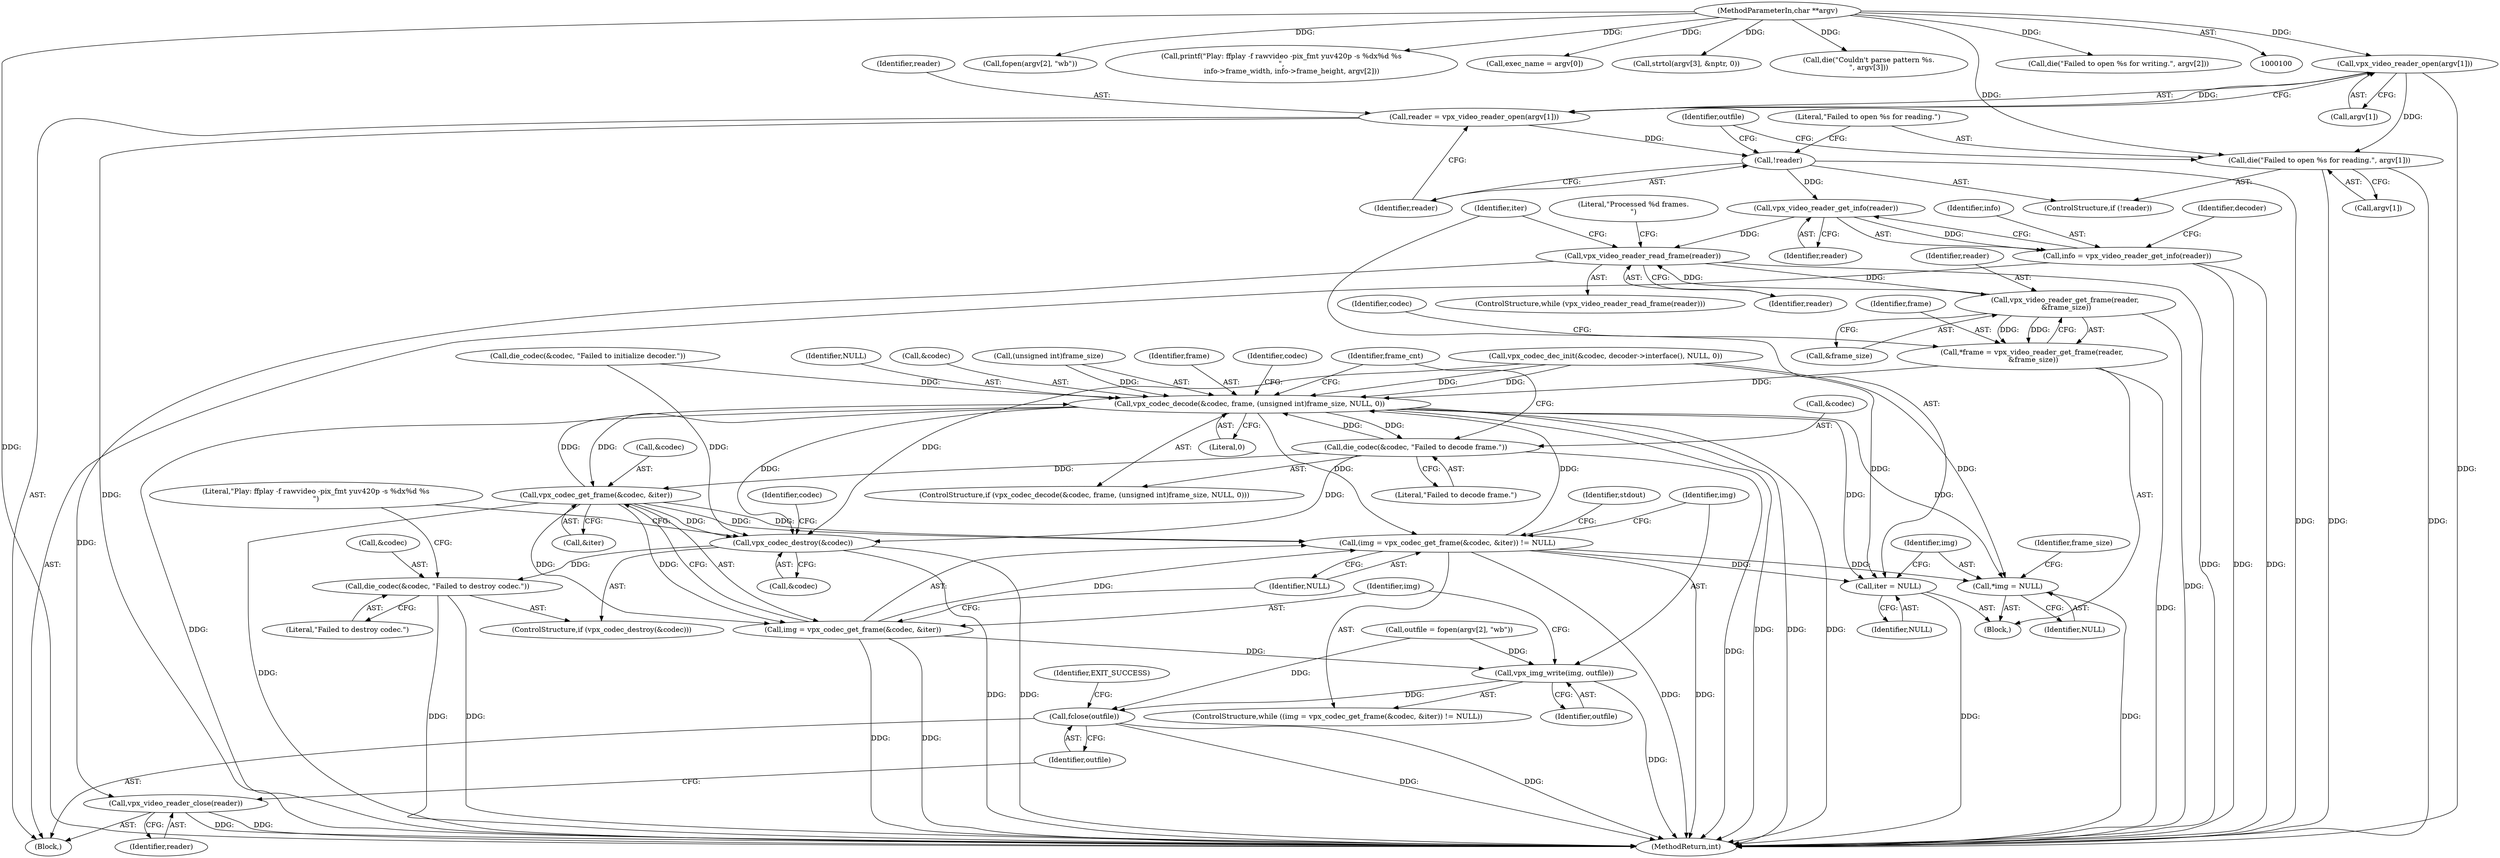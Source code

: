 digraph "0_Android_5a9753fca56f0eeb9f61e342b2fccffc364f9426_1@array" {
"1000154" [label="(Call,vpx_video_reader_open(argv[1]))"];
"1000102" [label="(MethodParameterIn,char **argv)"];
"1000152" [label="(Call,reader = vpx_video_reader_open(argv[1]))"];
"1000159" [label="(Call,!reader)"];
"1000226" [label="(Call,vpx_video_reader_get_info(reader))"];
"1000224" [label="(Call,info = vpx_video_reader_get_info(reader))"];
"1000255" [label="(Call,vpx_video_reader_read_frame(reader))"];
"1000274" [label="(Call,vpx_video_reader_get_frame(reader,\n &frame_size))"];
"1000272" [label="(Call,*frame = vpx_video_reader_get_frame(reader,\n &frame_size))"];
"1000279" [label="(Call,vpx_codec_decode(&codec, frame, (unsigned int)frame_size, NULL, 0))"];
"1000259" [label="(Call,iter = NULL)"];
"1000263" [label="(Call,*img = NULL)"];
"1000288" [label="(Call,die_codec(&codec, \"Failed to decode frame.\"))"];
"1000329" [label="(Call,vpx_codec_get_frame(&codec, &iter))"];
"1000326" [label="(Call,(img = vpx_codec_get_frame(&codec, &iter)) != NULL)"];
"1000327" [label="(Call,img = vpx_codec_get_frame(&codec, &iter))"];
"1000335" [label="(Call,vpx_img_write(img, outfile))"];
"1000369" [label="(Call,fclose(outfile))"];
"1000349" [label="(Call,vpx_codec_destroy(&codec))"];
"1000352" [label="(Call,die_codec(&codec, \"Failed to destroy codec.\"))"];
"1000367" [label="(Call,vpx_video_reader_close(reader))"];
"1000161" [label="(Call,die(\"Failed to open %s for reading.\", argv[1]))"];
"1000227" [label="(Identifier,reader)"];
"1000161" [label="(Call,die(\"Failed to open %s for reading.\", argv[1]))"];
"1000225" [label="(Identifier,info)"];
"1000335" [label="(Call,vpx_img_write(img, outfile))"];
"1000170" [label="(Call,fopen(argv[2], \"wb\"))"];
"1000257" [label="(Block,)"];
"1000160" [label="(Identifier,reader)"];
"1000159" [label="(Call,!reader)"];
"1000275" [label="(Identifier,reader)"];
"1000348" [label="(ControlStructure,if (vpx_codec_destroy(&codec)))"];
"1000356" [label="(Call,printf(\"Play: ffplay -f rawvideo -pix_fmt yuv420p -s %dx%d %s\n\",\n         info->frame_width, info->frame_height, argv[2]))"];
"1000229" [label="(Identifier,decoder)"];
"1000155" [label="(Call,argv[1])"];
"1000153" [label="(Identifier,reader)"];
"1000254" [label="(ControlStructure,while (vpx_video_reader_read_frame(reader)))"];
"1000141" [label="(Call,exec_name = argv[0])"];
"1000273" [label="(Identifier,frame)"];
"1000286" [label="(Identifier,NULL)"];
"1000244" [label="(Call,vpx_codec_dec_init(&codec, decoder->interface(), NULL, 0))"];
"1000327" [label="(Call,img = vpx_codec_get_frame(&codec, &iter))"];
"1000367" [label="(Call,vpx_video_reader_close(reader))"];
"1000291" [label="(Literal,\"Failed to decode frame.\")"];
"1000328" [label="(Identifier,img)"];
"1000182" [label="(Call,strtol(argv[3], &nptr, 0))"];
"1000219" [label="(Call,die(\"Couldn't parse pattern %s.\n\", argv[3]))"];
"1000354" [label="(Identifier,codec)"];
"1000163" [label="(Call,argv[1])"];
"1000255" [label="(Call,vpx_video_reader_read_frame(reader))"];
"1000289" [label="(Call,&codec)"];
"1000336" [label="(Identifier,img)"];
"1000372" [label="(Identifier,EXIT_SUCCESS)"];
"1000337" [label="(Identifier,outfile)"];
"1000272" [label="(Call,*frame = vpx_video_reader_get_frame(reader,\n &frame_size))"];
"1000279" [label="(Call,vpx_codec_decode(&codec, frame, (unsigned int)frame_size, NULL, 0))"];
"1000353" [label="(Call,&codec)"];
"1000293" [label="(Identifier,frame_cnt)"];
"1000224" [label="(Call,info = vpx_video_reader_get_info(reader))"];
"1000250" [label="(Call,die_codec(&codec, \"Failed to initialize decoder.\"))"];
"1000287" [label="(Literal,0)"];
"1000158" [label="(ControlStructure,if (!reader))"];
"1000334" [label="(Identifier,NULL)"];
"1000261" [label="(Identifier,NULL)"];
"1000265" [label="(Identifier,NULL)"];
"1000152" [label="(Call,reader = vpx_video_reader_open(argv[1]))"];
"1000346" [label="(Literal,\"Processed %d frames.\n\")"];
"1000355" [label="(Literal,\"Failed to destroy codec.\")"];
"1000280" [label="(Call,&codec)"];
"1000154" [label="(Call,vpx_video_reader_open(argv[1]))"];
"1000373" [label="(MethodReturn,int)"];
"1000350" [label="(Call,&codec)"];
"1000330" [label="(Call,&codec)"];
"1000370" [label="(Identifier,outfile)"];
"1000281" [label="(Identifier,codec)"];
"1000357" [label="(Literal,\"Play: ffplay -f rawvideo -pix_fmt yuv420p -s %dx%d %s\n\")"];
"1000103" [label="(Block,)"];
"1000260" [label="(Identifier,iter)"];
"1000344" [label="(Identifier,stdout)"];
"1000162" [label="(Literal,\"Failed to open %s for reading.\")"];
"1000263" [label="(Call,*img = NULL)"];
"1000226" [label="(Call,vpx_video_reader_get_info(reader))"];
"1000256" [label="(Identifier,reader)"];
"1000259" [label="(Call,iter = NULL)"];
"1000288" [label="(Call,die_codec(&codec, \"Failed to decode frame.\"))"];
"1000264" [label="(Identifier,img)"];
"1000325" [label="(ControlStructure,while ((img = vpx_codec_get_frame(&codec, &iter)) != NULL))"];
"1000169" [label="(Identifier,outfile)"];
"1000368" [label="(Identifier,reader)"];
"1000276" [label="(Call,&frame_size)"];
"1000278" [label="(ControlStructure,if (vpx_codec_decode(&codec, frame, (unsigned int)frame_size, NULL, 0)))"];
"1000283" [label="(Call,(unsigned int)frame_size)"];
"1000332" [label="(Call,&iter)"];
"1000352" [label="(Call,die_codec(&codec, \"Failed to destroy codec.\"))"];
"1000282" [label="(Identifier,frame)"];
"1000329" [label="(Call,vpx_codec_get_frame(&codec, &iter))"];
"1000369" [label="(Call,fclose(outfile))"];
"1000349" [label="(Call,vpx_codec_destroy(&codec))"];
"1000102" [label="(MethodParameterIn,char **argv)"];
"1000268" [label="(Identifier,frame_size)"];
"1000290" [label="(Identifier,codec)"];
"1000168" [label="(Call,outfile = fopen(argv[2], \"wb\"))"];
"1000175" [label="(Call,die(\"Failed to open %s for writing.\", argv[2]))"];
"1000274" [label="(Call,vpx_video_reader_get_frame(reader,\n &frame_size))"];
"1000326" [label="(Call,(img = vpx_codec_get_frame(&codec, &iter)) != NULL)"];
"1000154" -> "1000152"  [label="AST: "];
"1000154" -> "1000155"  [label="CFG: "];
"1000155" -> "1000154"  [label="AST: "];
"1000152" -> "1000154"  [label="CFG: "];
"1000154" -> "1000373"  [label="DDG: "];
"1000154" -> "1000152"  [label="DDG: "];
"1000102" -> "1000154"  [label="DDG: "];
"1000154" -> "1000161"  [label="DDG: "];
"1000102" -> "1000100"  [label="AST: "];
"1000102" -> "1000373"  [label="DDG: "];
"1000102" -> "1000141"  [label="DDG: "];
"1000102" -> "1000161"  [label="DDG: "];
"1000102" -> "1000170"  [label="DDG: "];
"1000102" -> "1000175"  [label="DDG: "];
"1000102" -> "1000182"  [label="DDG: "];
"1000102" -> "1000219"  [label="DDG: "];
"1000102" -> "1000356"  [label="DDG: "];
"1000152" -> "1000103"  [label="AST: "];
"1000153" -> "1000152"  [label="AST: "];
"1000160" -> "1000152"  [label="CFG: "];
"1000152" -> "1000373"  [label="DDG: "];
"1000152" -> "1000159"  [label="DDG: "];
"1000159" -> "1000158"  [label="AST: "];
"1000159" -> "1000160"  [label="CFG: "];
"1000160" -> "1000159"  [label="AST: "];
"1000162" -> "1000159"  [label="CFG: "];
"1000169" -> "1000159"  [label="CFG: "];
"1000159" -> "1000373"  [label="DDG: "];
"1000159" -> "1000226"  [label="DDG: "];
"1000226" -> "1000224"  [label="AST: "];
"1000226" -> "1000227"  [label="CFG: "];
"1000227" -> "1000226"  [label="AST: "];
"1000224" -> "1000226"  [label="CFG: "];
"1000226" -> "1000224"  [label="DDG: "];
"1000226" -> "1000255"  [label="DDG: "];
"1000224" -> "1000103"  [label="AST: "];
"1000225" -> "1000224"  [label="AST: "];
"1000229" -> "1000224"  [label="CFG: "];
"1000224" -> "1000373"  [label="DDG: "];
"1000224" -> "1000373"  [label="DDG: "];
"1000255" -> "1000254"  [label="AST: "];
"1000255" -> "1000256"  [label="CFG: "];
"1000256" -> "1000255"  [label="AST: "];
"1000260" -> "1000255"  [label="CFG: "];
"1000346" -> "1000255"  [label="CFG: "];
"1000255" -> "1000373"  [label="DDG: "];
"1000274" -> "1000255"  [label="DDG: "];
"1000255" -> "1000274"  [label="DDG: "];
"1000255" -> "1000367"  [label="DDG: "];
"1000274" -> "1000272"  [label="AST: "];
"1000274" -> "1000276"  [label="CFG: "];
"1000275" -> "1000274"  [label="AST: "];
"1000276" -> "1000274"  [label="AST: "];
"1000272" -> "1000274"  [label="CFG: "];
"1000274" -> "1000373"  [label="DDG: "];
"1000274" -> "1000272"  [label="DDG: "];
"1000274" -> "1000272"  [label="DDG: "];
"1000272" -> "1000257"  [label="AST: "];
"1000273" -> "1000272"  [label="AST: "];
"1000281" -> "1000272"  [label="CFG: "];
"1000272" -> "1000373"  [label="DDG: "];
"1000272" -> "1000279"  [label="DDG: "];
"1000279" -> "1000278"  [label="AST: "];
"1000279" -> "1000287"  [label="CFG: "];
"1000280" -> "1000279"  [label="AST: "];
"1000282" -> "1000279"  [label="AST: "];
"1000283" -> "1000279"  [label="AST: "];
"1000286" -> "1000279"  [label="AST: "];
"1000287" -> "1000279"  [label="AST: "];
"1000290" -> "1000279"  [label="CFG: "];
"1000293" -> "1000279"  [label="CFG: "];
"1000279" -> "1000373"  [label="DDG: "];
"1000279" -> "1000373"  [label="DDG: "];
"1000279" -> "1000373"  [label="DDG: "];
"1000279" -> "1000373"  [label="DDG: "];
"1000279" -> "1000259"  [label="DDG: "];
"1000279" -> "1000263"  [label="DDG: "];
"1000250" -> "1000279"  [label="DDG: "];
"1000288" -> "1000279"  [label="DDG: "];
"1000329" -> "1000279"  [label="DDG: "];
"1000244" -> "1000279"  [label="DDG: "];
"1000244" -> "1000279"  [label="DDG: "];
"1000283" -> "1000279"  [label="DDG: "];
"1000326" -> "1000279"  [label="DDG: "];
"1000279" -> "1000288"  [label="DDG: "];
"1000279" -> "1000329"  [label="DDG: "];
"1000279" -> "1000326"  [label="DDG: "];
"1000279" -> "1000349"  [label="DDG: "];
"1000259" -> "1000257"  [label="AST: "];
"1000259" -> "1000261"  [label="CFG: "];
"1000260" -> "1000259"  [label="AST: "];
"1000261" -> "1000259"  [label="AST: "];
"1000264" -> "1000259"  [label="CFG: "];
"1000259" -> "1000373"  [label="DDG: "];
"1000244" -> "1000259"  [label="DDG: "];
"1000326" -> "1000259"  [label="DDG: "];
"1000263" -> "1000257"  [label="AST: "];
"1000263" -> "1000265"  [label="CFG: "];
"1000264" -> "1000263"  [label="AST: "];
"1000265" -> "1000263"  [label="AST: "];
"1000268" -> "1000263"  [label="CFG: "];
"1000263" -> "1000373"  [label="DDG: "];
"1000244" -> "1000263"  [label="DDG: "];
"1000326" -> "1000263"  [label="DDG: "];
"1000288" -> "1000278"  [label="AST: "];
"1000288" -> "1000291"  [label="CFG: "];
"1000289" -> "1000288"  [label="AST: "];
"1000291" -> "1000288"  [label="AST: "];
"1000293" -> "1000288"  [label="CFG: "];
"1000288" -> "1000373"  [label="DDG: "];
"1000288" -> "1000329"  [label="DDG: "];
"1000288" -> "1000349"  [label="DDG: "];
"1000329" -> "1000327"  [label="AST: "];
"1000329" -> "1000332"  [label="CFG: "];
"1000330" -> "1000329"  [label="AST: "];
"1000332" -> "1000329"  [label="AST: "];
"1000327" -> "1000329"  [label="CFG: "];
"1000329" -> "1000373"  [label="DDG: "];
"1000329" -> "1000326"  [label="DDG: "];
"1000329" -> "1000326"  [label="DDG: "];
"1000329" -> "1000327"  [label="DDG: "];
"1000329" -> "1000327"  [label="DDG: "];
"1000329" -> "1000349"  [label="DDG: "];
"1000326" -> "1000325"  [label="AST: "];
"1000326" -> "1000334"  [label="CFG: "];
"1000327" -> "1000326"  [label="AST: "];
"1000334" -> "1000326"  [label="AST: "];
"1000336" -> "1000326"  [label="CFG: "];
"1000344" -> "1000326"  [label="CFG: "];
"1000326" -> "1000373"  [label="DDG: "];
"1000326" -> "1000373"  [label="DDG: "];
"1000327" -> "1000326"  [label="DDG: "];
"1000328" -> "1000327"  [label="AST: "];
"1000334" -> "1000327"  [label="CFG: "];
"1000327" -> "1000373"  [label="DDG: "];
"1000327" -> "1000373"  [label="DDG: "];
"1000327" -> "1000335"  [label="DDG: "];
"1000335" -> "1000325"  [label="AST: "];
"1000335" -> "1000337"  [label="CFG: "];
"1000336" -> "1000335"  [label="AST: "];
"1000337" -> "1000335"  [label="AST: "];
"1000328" -> "1000335"  [label="CFG: "];
"1000335" -> "1000373"  [label="DDG: "];
"1000168" -> "1000335"  [label="DDG: "];
"1000335" -> "1000369"  [label="DDG: "];
"1000369" -> "1000103"  [label="AST: "];
"1000369" -> "1000370"  [label="CFG: "];
"1000370" -> "1000369"  [label="AST: "];
"1000372" -> "1000369"  [label="CFG: "];
"1000369" -> "1000373"  [label="DDG: "];
"1000369" -> "1000373"  [label="DDG: "];
"1000168" -> "1000369"  [label="DDG: "];
"1000349" -> "1000348"  [label="AST: "];
"1000349" -> "1000350"  [label="CFG: "];
"1000350" -> "1000349"  [label="AST: "];
"1000354" -> "1000349"  [label="CFG: "];
"1000357" -> "1000349"  [label="CFG: "];
"1000349" -> "1000373"  [label="DDG: "];
"1000349" -> "1000373"  [label="DDG: "];
"1000250" -> "1000349"  [label="DDG: "];
"1000244" -> "1000349"  [label="DDG: "];
"1000349" -> "1000352"  [label="DDG: "];
"1000352" -> "1000348"  [label="AST: "];
"1000352" -> "1000355"  [label="CFG: "];
"1000353" -> "1000352"  [label="AST: "];
"1000355" -> "1000352"  [label="AST: "];
"1000357" -> "1000352"  [label="CFG: "];
"1000352" -> "1000373"  [label="DDG: "];
"1000352" -> "1000373"  [label="DDG: "];
"1000367" -> "1000103"  [label="AST: "];
"1000367" -> "1000368"  [label="CFG: "];
"1000368" -> "1000367"  [label="AST: "];
"1000370" -> "1000367"  [label="CFG: "];
"1000367" -> "1000373"  [label="DDG: "];
"1000367" -> "1000373"  [label="DDG: "];
"1000161" -> "1000158"  [label="AST: "];
"1000161" -> "1000163"  [label="CFG: "];
"1000162" -> "1000161"  [label="AST: "];
"1000163" -> "1000161"  [label="AST: "];
"1000169" -> "1000161"  [label="CFG: "];
"1000161" -> "1000373"  [label="DDG: "];
"1000161" -> "1000373"  [label="DDG: "];
}
